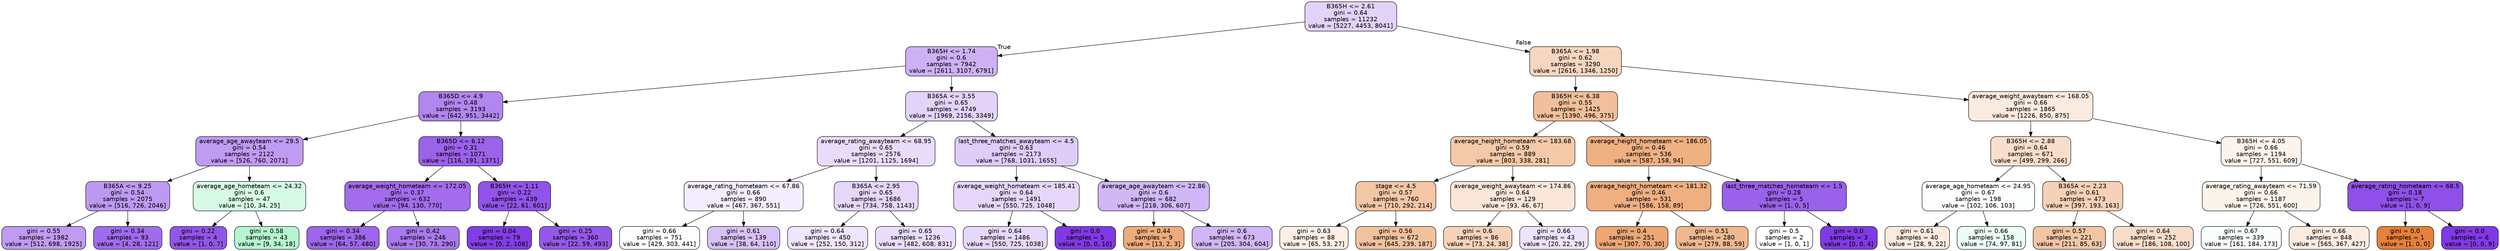 digraph Tree {
node [shape=box, style="filled, rounded", color="black", fontname="helvetica"] ;
edge [fontname="helvetica"] ;
0 [label="B365H <= 2.61\ngini = 0.64\nsamples = 11232\nvalue = [5227, 4453, 8041]", fillcolor="#e3d2f9"] ;
1 [label="B365H <= 1.74\ngini = 0.6\nsamples = 7942\nvalue = [2611, 3107, 6791]", fillcolor="#ceb1f5"] ;
0 -> 1 [labeldistance=2.5, labelangle=45, headlabel="True"] ;
2 [label="B365D <= 4.9\ngini = 0.48\nsamples = 3193\nvalue = [642, 951, 3442]", fillcolor="#b286ef"] ;
1 -> 2 ;
3 [label="average_age_awayteam <= 29.5\ngini = 0.54\nsamples = 2122\nvalue = [526, 760, 2071]", fillcolor="#bf9bf2"] ;
2 -> 3 ;
4 [label="B365A <= 9.25\ngini = 0.54\nsamples = 2075\nvalue = [516, 726, 2046]", fillcolor="#be99f2"] ;
3 -> 4 ;
5 [label="gini = 0.55\nsamples = 1982\nvalue = [512, 698, 1925]", fillcolor="#c09bf2"] ;
4 -> 5 ;
6 [label="gini = 0.34\nsamples = 93\nvalue = [4, 28, 121]", fillcolor="#a16cec"] ;
4 -> 6 ;
7 [label="average_age_hometeam <= 24.32\ngini = 0.6\nsamples = 47\nvalue = [10, 34, 25]", fillcolor="#d6fae5"] ;
3 -> 7 ;
8 [label="gini = 0.22\nsamples = 4\nvalue = [1, 0, 7]", fillcolor="#9355e9"] ;
7 -> 8 ;
9 [label="gini = 0.58\nsamples = 43\nvalue = [9, 34, 18]", fillcolor="#b5f5d0"] ;
7 -> 9 ;
10 [label="B365D <= 6.12\ngini = 0.31\nsamples = 1071\nvalue = [116, 191, 1371]", fillcolor="#9b62ea"] ;
2 -> 10 ;
11 [label="average_weight_hometeam <= 172.05\ngini = 0.37\nsamples = 632\nvalue = [94, 130, 770]", fillcolor="#a26cec"] ;
10 -> 11 ;
12 [label="gini = 0.34\nsamples = 386\nvalue = [64, 57, 480]", fillcolor="#9d66eb"] ;
11 -> 12 ;
13 [label="gini = 0.42\nsamples = 246\nvalue = [30, 73, 290]", fillcolor="#aa79ed"] ;
11 -> 13 ;
14 [label="B365H <= 1.11\ngini = 0.22\nsamples = 439\nvalue = [22, 61, 601]", fillcolor="#9253e8"] ;
10 -> 14 ;
15 [label="gini = 0.04\nsamples = 79\nvalue = [0, 2, 108]", fillcolor="#833de5"] ;
14 -> 15 ;
16 [label="gini = 0.25\nsamples = 360\nvalue = [22, 59, 493]", fillcolor="#9558e9"] ;
14 -> 16 ;
17 [label="B365A <= 3.55\ngini = 0.65\nsamples = 4749\nvalue = [1969, 2156, 3349]", fillcolor="#e3d3f9"] ;
1 -> 17 ;
18 [label="average_rating_awayteam <= 68.95\ngini = 0.65\nsamples = 2576\nvalue = [1201, 1125, 1694]", fillcolor="#e9dcfa"] ;
17 -> 18 ;
19 [label="average_rating_hometeam <= 67.86\ngini = 0.66\nsamples = 890\nvalue = [467, 367, 551]", fillcolor="#f3edfd"] ;
18 -> 19 ;
20 [label="gini = 0.66\nsamples = 751\nvalue = [429, 303, 441]", fillcolor="#fdfcff"] ;
19 -> 20 ;
21 [label="gini = 0.61\nsamples = 139\nvalue = [38, 64, 110]", fillcolor="#d8c1f7"] ;
19 -> 21 ;
22 [label="B365A <= 2.95\ngini = 0.65\nsamples = 1686\nvalue = [734, 758, 1143]", fillcolor="#e5d6fa"] ;
18 -> 22 ;
23 [label="gini = 0.64\nsamples = 450\nvalue = [252, 150, 312]", fillcolor="#efe5fc"] ;
22 -> 23 ;
24 [label="gini = 0.65\nsamples = 1236\nvalue = [482, 608, 831]", fillcolor="#eaddfb"] ;
22 -> 24 ;
25 [label="last_three_matches_awayteam <= 4.5\ngini = 0.63\nsamples = 2173\nvalue = [768, 1031, 1655]", fillcolor="#dfccf8"] ;
17 -> 25 ;
26 [label="average_weight_hometeam <= 185.41\ngini = 0.64\nsamples = 1491\nvalue = [550, 725, 1048]", fillcolor="#e6d7fa"] ;
25 -> 26 ;
27 [label="gini = 0.64\nsamples = 1486\nvalue = [550, 725, 1038]", fillcolor="#e6d8fa"] ;
26 -> 27 ;
28 [label="gini = 0.0\nsamples = 5\nvalue = [0, 0, 10]", fillcolor="#8139e5"] ;
26 -> 28 ;
29 [label="average_age_awayteam <= 22.86\ngini = 0.6\nsamples = 682\nvalue = [218, 306, 607]", fillcolor="#d1b7f6"] ;
25 -> 29 ;
30 [label="gini = 0.44\nsamples = 9\nvalue = [13, 2, 3]", fillcolor="#eeab7b"] ;
29 -> 30 ;
31 [label="gini = 0.6\nsamples = 673\nvalue = [205, 304, 604]", fillcolor="#d0b6f5"] ;
29 -> 31 ;
32 [label="B365A <= 1.98\ngini = 0.62\nsamples = 3290\nvalue = [2616, 1346, 1250]", fillcolor="#f6d6be"] ;
0 -> 32 [labeldistance=2.5, labelangle=-45, headlabel="False"] ;
33 [label="B365H <= 6.38\ngini = 0.55\nsamples = 1425\nvalue = [1390, 496, 375]", fillcolor="#f2bf9b"] ;
32 -> 33 ;
34 [label="average_height_hometeam <= 183.68\ngini = 0.59\nsamples = 889\nvalue = [803, 338, 281]", fillcolor="#f4c9aa"] ;
33 -> 34 ;
35 [label="stage <= 4.5\ngini = 0.57\nsamples = 760\nvalue = [710, 292, 214]", fillcolor="#f3c6a5"] ;
34 -> 35 ;
36 [label="gini = 0.63\nsamples = 88\nvalue = [65, 53, 27]", fillcolor="#fcefe5"] ;
35 -> 36 ;
37 [label="gini = 0.56\nsamples = 672\nvalue = [645, 239, 187]", fillcolor="#f2c29e"] ;
35 -> 37 ;
38 [label="average_weight_awayteam <= 174.86\ngini = 0.64\nsamples = 129\nvalue = [93, 46, 67]", fillcolor="#fae7da"] ;
34 -> 38 ;
39 [label="gini = 0.6\nsamples = 86\nvalue = [73, 24, 38]", fillcolor="#f6d2b8"] ;
38 -> 39 ;
40 [label="gini = 0.66\nsamples = 43\nvalue = [20, 22, 29]", fillcolor="#ede3fb"] ;
38 -> 40 ;
41 [label="average_height_hometeam <= 186.05\ngini = 0.46\nsamples = 536\nvalue = [587, 158, 94]", fillcolor="#efb082"] ;
33 -> 41 ;
42 [label="average_height_hometeam <= 181.32\ngini = 0.46\nsamples = 531\nvalue = [586, 158, 89]", fillcolor="#efaf81"] ;
41 -> 42 ;
43 [label="gini = 0.4\nsamples = 251\nvalue = [307, 70, 30]", fillcolor="#eda674"] ;
42 -> 43 ;
44 [label="gini = 0.51\nsamples = 280\nvalue = [279, 88, 59]", fillcolor="#f0b88f"] ;
42 -> 44 ;
45 [label="last_three_matches_hometeam <= 1.5\ngini = 0.28\nsamples = 5\nvalue = [1, 0, 5]", fillcolor="#9a61ea"] ;
41 -> 45 ;
46 [label="gini = 0.5\nsamples = 2\nvalue = [1, 0, 1]", fillcolor="#ffffff"] ;
45 -> 46 ;
47 [label="gini = 0.0\nsamples = 3\nvalue = [0, 0, 4]", fillcolor="#8139e5"] ;
45 -> 47 ;
48 [label="average_weight_awayteam <= 168.05\ngini = 0.66\nsamples = 1865\nvalue = [1226, 850, 875]", fillcolor="#fbeade"] ;
32 -> 48 ;
49 [label="B365H <= 2.88\ngini = 0.64\nsamples = 671\nvalue = [499, 299, 266]", fillcolor="#f8decb"] ;
48 -> 49 ;
50 [label="average_age_hometeam <= 24.95\ngini = 0.67\nsamples = 198\nvalue = [102, 106, 103]", fillcolor="#fcfffd"] ;
49 -> 50 ;
51 [label="gini = 0.61\nsamples = 40\nvalue = [28, 9, 22]", fillcolor="#fbebdf"] ;
50 -> 51 ;
52 [label="gini = 0.66\nsamples = 158\nvalue = [74, 97, 81]", fillcolor="#ecfdf3"] ;
50 -> 52 ;
53 [label="B365A <= 2.23\ngini = 0.61\nsamples = 473\nvalue = [397, 193, 163]", fillcolor="#f6d1b7"] ;
49 -> 53 ;
54 [label="gini = 0.57\nsamples = 221\nvalue = [211, 85, 63]", fillcolor="#f3c5a4"] ;
53 -> 54 ;
55 [label="gini = 0.64\nsamples = 252\nvalue = [186, 108, 100]", fillcolor="#f8ddc9"] ;
53 -> 55 ;
56 [label="B365H <= 4.05\ngini = 0.66\nsamples = 1194\nvalue = [727, 551, 609]", fillcolor="#fdf3ed"] ;
48 -> 56 ;
57 [label="average_rating_awayteam <= 71.59\ngini = 0.66\nsamples = 1187\nvalue = [726, 551, 600]", fillcolor="#fcf3eb"] ;
56 -> 57 ;
58 [label="gini = 0.67\nsamples = 339\nvalue = [161, 184, 173]", fillcolor="#f9fefb"] ;
57 -> 58 ;
59 [label="gini = 0.66\nsamples = 848\nvalue = [565, 367, 427]", fillcolor="#fbece2"] ;
57 -> 59 ;
60 [label="average_rating_hometeam <= 68.5\ngini = 0.18\nsamples = 7\nvalue = [1, 0, 9]", fillcolor="#8f4fe8"] ;
56 -> 60 ;
61 [label="gini = 0.0\nsamples = 1\nvalue = [1, 0, 0]", fillcolor="#e58139"] ;
60 -> 61 ;
62 [label="gini = 0.0\nsamples = 6\nvalue = [0, 0, 9]", fillcolor="#8139e5"] ;
60 -> 62 ;
}